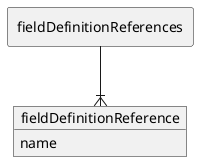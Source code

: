 @startuml
allowmixing
skinparam linetype ortho

rectangle "fieldDefinitionReferences" as p1
object "fieldDefinitionReference" as e
e : name
p1 --|{ e
@enduml